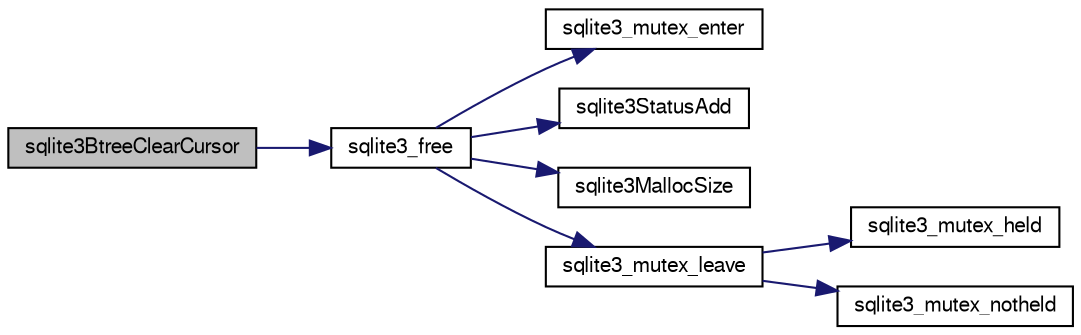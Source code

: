 digraph "sqlite3BtreeClearCursor"
{
  edge [fontname="FreeSans",fontsize="10",labelfontname="FreeSans",labelfontsize="10"];
  node [fontname="FreeSans",fontsize="10",shape=record];
  rankdir="LR";
  Node436645 [label="sqlite3BtreeClearCursor",height=0.2,width=0.4,color="black", fillcolor="grey75", style="filled", fontcolor="black"];
  Node436645 -> Node436646 [color="midnightblue",fontsize="10",style="solid",fontname="FreeSans"];
  Node436646 [label="sqlite3_free",height=0.2,width=0.4,color="black", fillcolor="white", style="filled",URL="$sqlite3_8c.html#a6552349e36a8a691af5487999ab09519"];
  Node436646 -> Node436647 [color="midnightblue",fontsize="10",style="solid",fontname="FreeSans"];
  Node436647 [label="sqlite3_mutex_enter",height=0.2,width=0.4,color="black", fillcolor="white", style="filled",URL="$sqlite3_8c.html#a1c12cde690bd89f104de5cbad12a6bf5"];
  Node436646 -> Node436648 [color="midnightblue",fontsize="10",style="solid",fontname="FreeSans"];
  Node436648 [label="sqlite3StatusAdd",height=0.2,width=0.4,color="black", fillcolor="white", style="filled",URL="$sqlite3_8c.html#afa029f93586aeab4cc85360905dae9cd"];
  Node436646 -> Node436649 [color="midnightblue",fontsize="10",style="solid",fontname="FreeSans"];
  Node436649 [label="sqlite3MallocSize",height=0.2,width=0.4,color="black", fillcolor="white", style="filled",URL="$sqlite3_8c.html#acf5d2a5f35270bafb050bd2def576955"];
  Node436646 -> Node436650 [color="midnightblue",fontsize="10",style="solid",fontname="FreeSans"];
  Node436650 [label="sqlite3_mutex_leave",height=0.2,width=0.4,color="black", fillcolor="white", style="filled",URL="$sqlite3_8c.html#a5838d235601dbd3c1fa993555c6bcc93"];
  Node436650 -> Node436651 [color="midnightblue",fontsize="10",style="solid",fontname="FreeSans"];
  Node436651 [label="sqlite3_mutex_held",height=0.2,width=0.4,color="black", fillcolor="white", style="filled",URL="$sqlite3_8c.html#acf77da68932b6bc163c5e68547ecc3e7"];
  Node436650 -> Node436652 [color="midnightblue",fontsize="10",style="solid",fontname="FreeSans"];
  Node436652 [label="sqlite3_mutex_notheld",height=0.2,width=0.4,color="black", fillcolor="white", style="filled",URL="$sqlite3_8c.html#a83967c837c1c000d3b5adcfaa688f5dc"];
}
